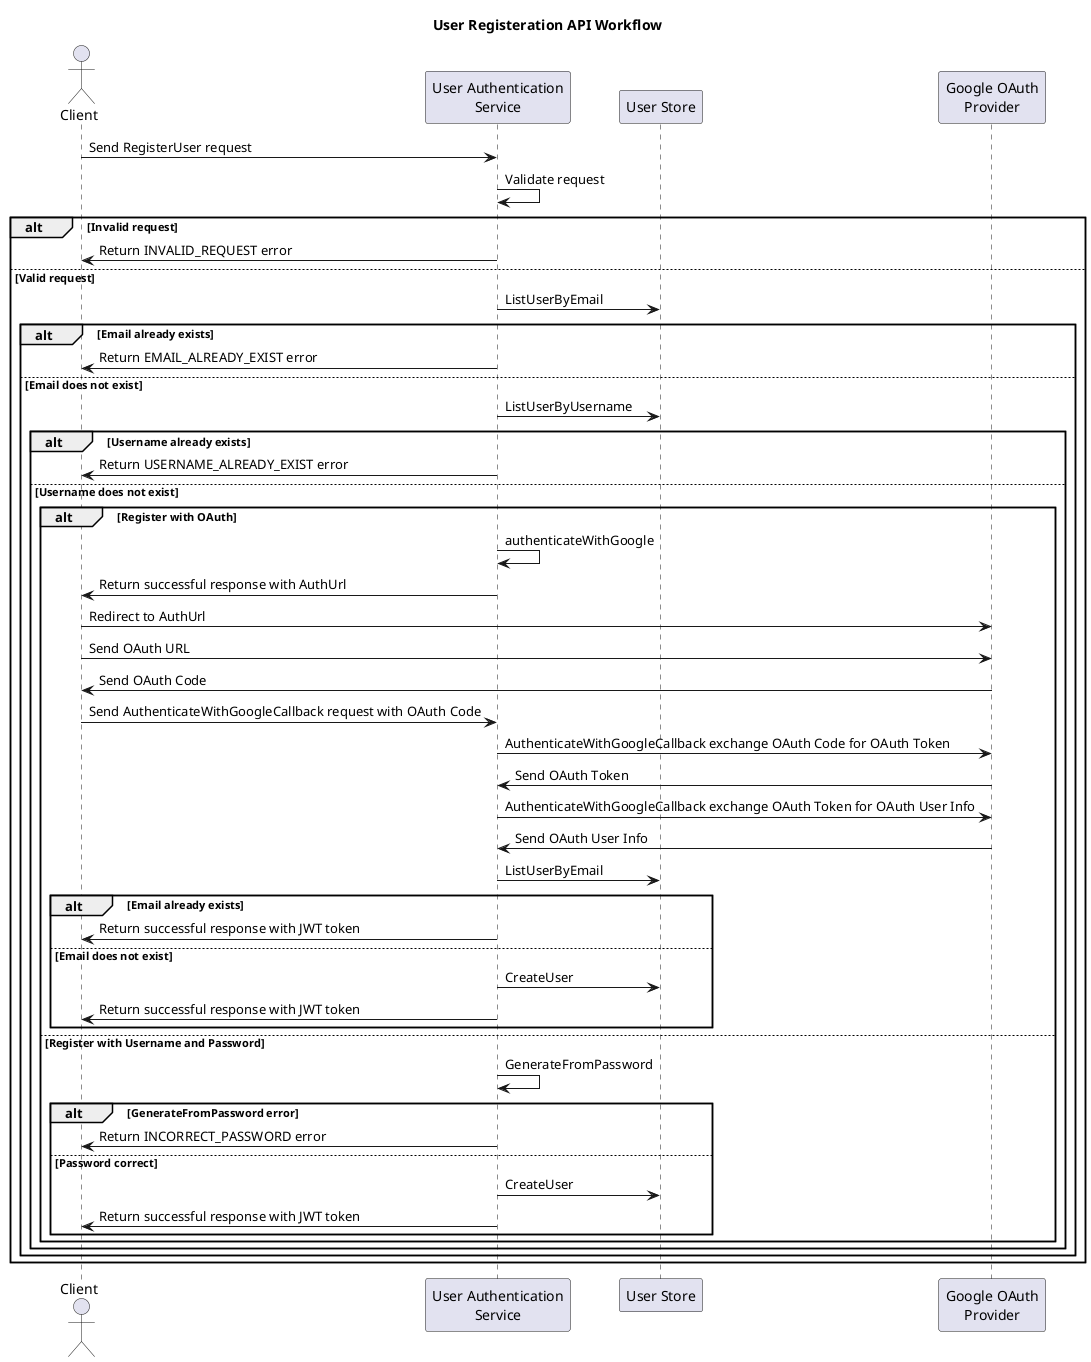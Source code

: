 @startuml RegisterUser
title User Registeration API Workflow

actor Client
participant "User Authentication\nService" as Service
participant "User Store" as Store
participant "Google OAuth\nProvider" as OAuth

Client -> Service : Send RegisterUser request
Service -> Service : Validate request
alt Invalid request
    Service -> Client : Return INVALID_REQUEST error
else Valid request
    Service -> Store : ListUserByEmail
    alt Email already exists
        Service -> Client : Return EMAIL_ALREADY_EXIST error
    else Email does not exist
        Service -> Store : ListUserByUsername
        alt Username already exists
            Service -> Client : Return USERNAME_ALREADY_EXIST error
        else Username does not exist
            alt Register with OAuth
                Service -> Service : authenticateWithGoogle
                Service -> Client : Return successful response with AuthUrl
                Client -> OAuth : Redirect to AuthUrl
                Client -> OAuth : Send OAuth URL
                OAuth -> Client : Send OAuth Code
                Client -> Service : Send AuthenticateWithGoogleCallback request with OAuth Code
                Service -> OAuth : AuthenticateWithGoogleCallback exchange OAuth Code for OAuth Token
                OAuth -> Service : Send OAuth Token
                Service -> OAuth : AuthenticateWithGoogleCallback exchange OAuth Token for OAuth User Info
                OAuth -> Service : Send OAuth User Info
                Service -> Store : ListUserByEmail
                alt Email already exists
                    Service -> Client : Return successful response with JWT token
                else Email does not exist
                    Service -> Store : CreateUser
                    Service -> Client : Return successful response with JWT token
                end
            else Register with Username and Password
                Service -> Service : GenerateFromPassword
                alt GenerateFromPassword error
                    Service -> Client : Return INCORRECT_PASSWORD error
                else Password correct
                    Service -> Store : CreateUser
                    Service -> Client : Return successful response with JWT token
                end
            end
        end
    end
end

@enduml